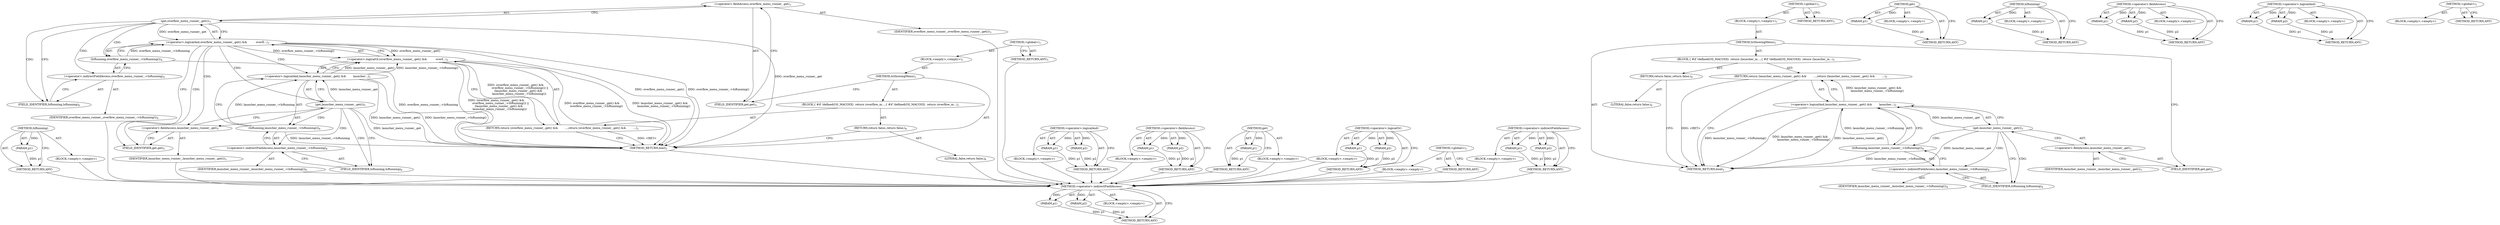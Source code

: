 digraph "&lt;global&gt;" {
vulnerable_68 [label=<(METHOD,IsRunning)>];
vulnerable_69 [label=<(PARAM,p1)>];
vulnerable_70 [label=<(BLOCK,&lt;empty&gt;,&lt;empty&gt;)>];
vulnerable_71 [label=<(METHOD_RETURN,ANY)>];
vulnerable_6 [label=<(METHOD,&lt;global&gt;)<SUB>1</SUB>>];
vulnerable_7 [label=<(BLOCK,&lt;empty&gt;,&lt;empty&gt;)<SUB>1</SUB>>];
vulnerable_8 [label=<(METHOD,IsShowingMenu)<SUB>1</SUB>>];
vulnerable_9 [label=<(BLOCK,{
 #if !defined(OS_MACOSX)
  return (overflow_m...,{
 #if !defined(OS_MACOSX)
  return (overflow_m...)<SUB>1</SUB>>];
vulnerable_10 [label=<(RETURN,return (overflow_menu_runner_.get() &amp;&amp;
        ...,return (overflow_menu_runner_.get() &amp;&amp;
        ...)<SUB>3</SUB>>];
vulnerable_11 [label=<(&lt;operator&gt;.logicalOr,(overflow_menu_runner_.get() &amp;&amp;
          overf...)<SUB>3</SUB>>];
vulnerable_12 [label=<(&lt;operator&gt;.logicalAnd,overflow_menu_runner_.get() &amp;&amp;
          overfl...)<SUB>3</SUB>>];
vulnerable_13 [label=<(get,overflow_menu_runner_.get())<SUB>3</SUB>>];
vulnerable_14 [label=<(&lt;operator&gt;.fieldAccess,overflow_menu_runner_.get)<SUB>3</SUB>>];
vulnerable_15 [label=<(IDENTIFIER,overflow_menu_runner_,overflow_menu_runner_.get())<SUB>3</SUB>>];
vulnerable_16 [label=<(FIELD_IDENTIFIER,get,get)<SUB>3</SUB>>];
vulnerable_17 [label=<(IsRunning,overflow_menu_runner_-&gt;IsRunning())<SUB>4</SUB>>];
vulnerable_18 [label=<(&lt;operator&gt;.indirectFieldAccess,overflow_menu_runner_-&gt;IsRunning)<SUB>4</SUB>>];
vulnerable_19 [label=<(IDENTIFIER,overflow_menu_runner_,overflow_menu_runner_-&gt;IsRunning())<SUB>4</SUB>>];
vulnerable_20 [label=<(FIELD_IDENTIFIER,IsRunning,IsRunning)<SUB>4</SUB>>];
vulnerable_21 [label=<(&lt;operator&gt;.logicalAnd,launcher_menu_runner_.get() &amp;&amp;
        launcher...)<SUB>5</SUB>>];
vulnerable_22 [label=<(get,launcher_menu_runner_.get())<SUB>5</SUB>>];
vulnerable_23 [label=<(&lt;operator&gt;.fieldAccess,launcher_menu_runner_.get)<SUB>5</SUB>>];
vulnerable_24 [label=<(IDENTIFIER,launcher_menu_runner_,launcher_menu_runner_.get())<SUB>5</SUB>>];
vulnerable_25 [label=<(FIELD_IDENTIFIER,get,get)<SUB>5</SUB>>];
vulnerable_26 [label=<(IsRunning,launcher_menu_runner_-&gt;IsRunning())<SUB>6</SUB>>];
vulnerable_27 [label=<(&lt;operator&gt;.indirectFieldAccess,launcher_menu_runner_-&gt;IsRunning)<SUB>6</SUB>>];
vulnerable_28 [label=<(IDENTIFIER,launcher_menu_runner_,launcher_menu_runner_-&gt;IsRunning())<SUB>6</SUB>>];
vulnerable_29 [label=<(FIELD_IDENTIFIER,IsRunning,IsRunning)<SUB>6</SUB>>];
vulnerable_30 [label=<(RETURN,return false;,return false;)<SUB>8</SUB>>];
vulnerable_31 [label=<(LITERAL,false,return false;)<SUB>8</SUB>>];
vulnerable_32 [label=<(METHOD_RETURN,bool)<SUB>1</SUB>>];
vulnerable_34 [label=<(METHOD_RETURN,ANY)<SUB>1</SUB>>];
vulnerable_54 [label=<(METHOD,&lt;operator&gt;.logicalAnd)>];
vulnerable_55 [label=<(PARAM,p1)>];
vulnerable_56 [label=<(PARAM,p2)>];
vulnerable_57 [label=<(BLOCK,&lt;empty&gt;,&lt;empty&gt;)>];
vulnerable_58 [label=<(METHOD_RETURN,ANY)>];
vulnerable_63 [label=<(METHOD,&lt;operator&gt;.fieldAccess)>];
vulnerable_64 [label=<(PARAM,p1)>];
vulnerable_65 [label=<(PARAM,p2)>];
vulnerable_66 [label=<(BLOCK,&lt;empty&gt;,&lt;empty&gt;)>];
vulnerable_67 [label=<(METHOD_RETURN,ANY)>];
vulnerable_59 [label=<(METHOD,get)>];
vulnerable_60 [label=<(PARAM,p1)>];
vulnerable_61 [label=<(BLOCK,&lt;empty&gt;,&lt;empty&gt;)>];
vulnerable_62 [label=<(METHOD_RETURN,ANY)>];
vulnerable_49 [label=<(METHOD,&lt;operator&gt;.logicalOr)>];
vulnerable_50 [label=<(PARAM,p1)>];
vulnerable_51 [label=<(PARAM,p2)>];
vulnerable_52 [label=<(BLOCK,&lt;empty&gt;,&lt;empty&gt;)>];
vulnerable_53 [label=<(METHOD_RETURN,ANY)>];
vulnerable_43 [label=<(METHOD,&lt;global&gt;)<SUB>1</SUB>>];
vulnerable_44 [label=<(BLOCK,&lt;empty&gt;,&lt;empty&gt;)>];
vulnerable_45 [label=<(METHOD_RETURN,ANY)>];
vulnerable_72 [label=<(METHOD,&lt;operator&gt;.indirectFieldAccess)>];
vulnerable_73 [label=<(PARAM,p1)>];
vulnerable_74 [label=<(PARAM,p2)>];
vulnerable_75 [label=<(BLOCK,&lt;empty&gt;,&lt;empty&gt;)>];
vulnerable_76 [label=<(METHOD_RETURN,ANY)>];
fixed_57 [label=<(METHOD,&lt;operator&gt;.indirectFieldAccess)>];
fixed_58 [label=<(PARAM,p1)>];
fixed_59 [label=<(PARAM,p2)>];
fixed_60 [label=<(BLOCK,&lt;empty&gt;,&lt;empty&gt;)>];
fixed_61 [label=<(METHOD_RETURN,ANY)>];
fixed_6 [label=<(METHOD,&lt;global&gt;)<SUB>1</SUB>>];
fixed_7 [label=<(BLOCK,&lt;empty&gt;,&lt;empty&gt;)<SUB>1</SUB>>];
fixed_8 [label=<(METHOD,IsShowingMenu)<SUB>1</SUB>>];
fixed_9 [label=<(BLOCK,{
 #if !defined(OS_MACOSX)
  return (launcher_m...,{
 #if !defined(OS_MACOSX)
  return (launcher_m...)<SUB>1</SUB>>];
fixed_10 [label=<(RETURN,return (launcher_menu_runner_.get() &amp;&amp;
        ...,return (launcher_menu_runner_.get() &amp;&amp;
        ...)<SUB>3</SUB>>];
fixed_11 [label=<(&lt;operator&gt;.logicalAnd,launcher_menu_runner_.get() &amp;&amp;
        launcher...)<SUB>3</SUB>>];
fixed_12 [label=<(get,launcher_menu_runner_.get())<SUB>3</SUB>>];
fixed_13 [label=<(&lt;operator&gt;.fieldAccess,launcher_menu_runner_.get)<SUB>3</SUB>>];
fixed_14 [label=<(IDENTIFIER,launcher_menu_runner_,launcher_menu_runner_.get())<SUB>3</SUB>>];
fixed_15 [label=<(FIELD_IDENTIFIER,get,get)<SUB>3</SUB>>];
fixed_16 [label=<(IsRunning,launcher_menu_runner_-&gt;IsRunning())<SUB>4</SUB>>];
fixed_17 [label=<(&lt;operator&gt;.indirectFieldAccess,launcher_menu_runner_-&gt;IsRunning)<SUB>4</SUB>>];
fixed_18 [label=<(IDENTIFIER,launcher_menu_runner_,launcher_menu_runner_-&gt;IsRunning())<SUB>4</SUB>>];
fixed_19 [label=<(FIELD_IDENTIFIER,IsRunning,IsRunning)<SUB>4</SUB>>];
fixed_20 [label=<(RETURN,return false;,return false;)<SUB>6</SUB>>];
fixed_21 [label=<(LITERAL,false,return false;)<SUB>6</SUB>>];
fixed_22 [label=<(METHOD_RETURN,bool)<SUB>1</SUB>>];
fixed_24 [label=<(METHOD_RETURN,ANY)<SUB>1</SUB>>];
fixed_44 [label=<(METHOD,get)>];
fixed_45 [label=<(PARAM,p1)>];
fixed_46 [label=<(BLOCK,&lt;empty&gt;,&lt;empty&gt;)>];
fixed_47 [label=<(METHOD_RETURN,ANY)>];
fixed_53 [label=<(METHOD,IsRunning)>];
fixed_54 [label=<(PARAM,p1)>];
fixed_55 [label=<(BLOCK,&lt;empty&gt;,&lt;empty&gt;)>];
fixed_56 [label=<(METHOD_RETURN,ANY)>];
fixed_48 [label=<(METHOD,&lt;operator&gt;.fieldAccess)>];
fixed_49 [label=<(PARAM,p1)>];
fixed_50 [label=<(PARAM,p2)>];
fixed_51 [label=<(BLOCK,&lt;empty&gt;,&lt;empty&gt;)>];
fixed_52 [label=<(METHOD_RETURN,ANY)>];
fixed_39 [label=<(METHOD,&lt;operator&gt;.logicalAnd)>];
fixed_40 [label=<(PARAM,p1)>];
fixed_41 [label=<(PARAM,p2)>];
fixed_42 [label=<(BLOCK,&lt;empty&gt;,&lt;empty&gt;)>];
fixed_43 [label=<(METHOD_RETURN,ANY)>];
fixed_33 [label=<(METHOD,&lt;global&gt;)<SUB>1</SUB>>];
fixed_34 [label=<(BLOCK,&lt;empty&gt;,&lt;empty&gt;)>];
fixed_35 [label=<(METHOD_RETURN,ANY)>];
vulnerable_68 -> vulnerable_69  [key=0, label="AST: "];
vulnerable_68 -> vulnerable_69  [key=1, label="DDG: "];
vulnerable_68 -> vulnerable_70  [key=0, label="AST: "];
vulnerable_68 -> vulnerable_71  [key=0, label="AST: "];
vulnerable_68 -> vulnerable_71  [key=1, label="CFG: "];
vulnerable_69 -> vulnerable_71  [key=0, label="DDG: p1"];
vulnerable_70 -> fixed_57  [key=0];
vulnerable_71 -> fixed_57  [key=0];
vulnerable_6 -> vulnerable_7  [key=0, label="AST: "];
vulnerable_6 -> vulnerable_34  [key=0, label="AST: "];
vulnerable_6 -> vulnerable_34  [key=1, label="CFG: "];
vulnerable_7 -> vulnerable_8  [key=0, label="AST: "];
vulnerable_8 -> vulnerable_9  [key=0, label="AST: "];
vulnerable_8 -> vulnerable_32  [key=0, label="AST: "];
vulnerable_8 -> vulnerable_16  [key=0, label="CFG: "];
vulnerable_9 -> vulnerable_10  [key=0, label="AST: "];
vulnerable_9 -> vulnerable_30  [key=0, label="AST: "];
vulnerable_10 -> vulnerable_11  [key=0, label="AST: "];
vulnerable_10 -> vulnerable_32  [key=0, label="CFG: "];
vulnerable_10 -> vulnerable_32  [key=1, label="DDG: &lt;RET&gt;"];
vulnerable_11 -> vulnerable_12  [key=0, label="AST: "];
vulnerable_11 -> vulnerable_21  [key=0, label="AST: "];
vulnerable_11 -> vulnerable_10  [key=0, label="CFG: "];
vulnerable_11 -> vulnerable_10  [key=1, label="DDG: (overflow_menu_runner_.get() &amp;&amp;
          overflow_menu_runner_-&gt;IsRunning()) ||
      (launcher_menu_runner_.get() &amp;&amp;
        launcher_menu_runner_-&gt;IsRunning())"];
vulnerable_11 -> vulnerable_32  [key=0, label="DDG: overflow_menu_runner_.get() &amp;&amp;
          overflow_menu_runner_-&gt;IsRunning()"];
vulnerable_11 -> vulnerable_32  [key=1, label="DDG: launcher_menu_runner_.get() &amp;&amp;
        launcher_menu_runner_-&gt;IsRunning()"];
vulnerable_11 -> vulnerable_32  [key=2, label="DDG: (overflow_menu_runner_.get() &amp;&amp;
          overflow_menu_runner_-&gt;IsRunning()) ||
      (launcher_menu_runner_.get() &amp;&amp;
        launcher_menu_runner_-&gt;IsRunning())"];
vulnerable_12 -> vulnerable_13  [key=0, label="AST: "];
vulnerable_12 -> vulnerable_17  [key=0, label="AST: "];
vulnerable_12 -> vulnerable_11  [key=0, label="CFG: "];
vulnerable_12 -> vulnerable_11  [key=1, label="DDG: overflow_menu_runner_.get()"];
vulnerable_12 -> vulnerable_11  [key=2, label="DDG: overflow_menu_runner_-&gt;IsRunning()"];
vulnerable_12 -> vulnerable_25  [key=0, label="CFG: "];
vulnerable_12 -> vulnerable_25  [key=1, label="CDG: "];
vulnerable_12 -> vulnerable_32  [key=0, label="DDG: overflow_menu_runner_.get()"];
vulnerable_12 -> vulnerable_32  [key=1, label="DDG: overflow_menu_runner_-&gt;IsRunning()"];
vulnerable_12 -> vulnerable_21  [key=0, label="CDG: "];
vulnerable_12 -> vulnerable_23  [key=0, label="CDG: "];
vulnerable_12 -> vulnerable_22  [key=0, label="CDG: "];
vulnerable_13 -> vulnerable_14  [key=0, label="AST: "];
vulnerable_13 -> vulnerable_12  [key=0, label="CFG: "];
vulnerable_13 -> vulnerable_12  [key=1, label="DDG: overflow_menu_runner_.get"];
vulnerable_13 -> vulnerable_20  [key=0, label="CFG: "];
vulnerable_13 -> vulnerable_20  [key=1, label="CDG: "];
vulnerable_13 -> vulnerable_32  [key=0, label="DDG: overflow_menu_runner_.get"];
vulnerable_13 -> vulnerable_17  [key=0, label="CDG: "];
vulnerable_13 -> vulnerable_18  [key=0, label="CDG: "];
vulnerable_14 -> vulnerable_15  [key=0, label="AST: "];
vulnerable_14 -> vulnerable_16  [key=0, label="AST: "];
vulnerable_14 -> vulnerable_13  [key=0, label="CFG: "];
vulnerable_15 -> fixed_57  [key=0];
vulnerable_16 -> vulnerable_14  [key=0, label="CFG: "];
vulnerable_17 -> vulnerable_18  [key=0, label="AST: "];
vulnerable_17 -> vulnerable_12  [key=0, label="CFG: "];
vulnerable_17 -> vulnerable_12  [key=1, label="DDG: overflow_menu_runner_-&gt;IsRunning"];
vulnerable_17 -> vulnerable_32  [key=0, label="DDG: overflow_menu_runner_-&gt;IsRunning"];
vulnerable_18 -> vulnerable_19  [key=0, label="AST: "];
vulnerable_18 -> vulnerable_20  [key=0, label="AST: "];
vulnerable_18 -> vulnerable_17  [key=0, label="CFG: "];
vulnerable_19 -> fixed_57  [key=0];
vulnerable_20 -> vulnerable_18  [key=0, label="CFG: "];
vulnerable_21 -> vulnerable_22  [key=0, label="AST: "];
vulnerable_21 -> vulnerable_26  [key=0, label="AST: "];
vulnerable_21 -> vulnerable_11  [key=0, label="CFG: "];
vulnerable_21 -> vulnerable_11  [key=1, label="DDG: launcher_menu_runner_.get()"];
vulnerable_21 -> vulnerable_11  [key=2, label="DDG: launcher_menu_runner_-&gt;IsRunning()"];
vulnerable_21 -> vulnerable_32  [key=0, label="DDG: launcher_menu_runner_.get()"];
vulnerable_21 -> vulnerable_32  [key=1, label="DDG: launcher_menu_runner_-&gt;IsRunning()"];
vulnerable_22 -> vulnerable_23  [key=0, label="AST: "];
vulnerable_22 -> vulnerable_21  [key=0, label="CFG: "];
vulnerable_22 -> vulnerable_21  [key=1, label="DDG: launcher_menu_runner_.get"];
vulnerable_22 -> vulnerable_29  [key=0, label="CFG: "];
vulnerable_22 -> vulnerable_29  [key=1, label="CDG: "];
vulnerable_22 -> vulnerable_32  [key=0, label="DDG: launcher_menu_runner_.get"];
vulnerable_22 -> vulnerable_26  [key=0, label="CDG: "];
vulnerable_22 -> vulnerable_27  [key=0, label="CDG: "];
vulnerable_23 -> vulnerable_24  [key=0, label="AST: "];
vulnerable_23 -> vulnerable_25  [key=0, label="AST: "];
vulnerable_23 -> vulnerable_22  [key=0, label="CFG: "];
vulnerable_24 -> fixed_57  [key=0];
vulnerable_25 -> vulnerable_23  [key=0, label="CFG: "];
vulnerable_26 -> vulnerable_27  [key=0, label="AST: "];
vulnerable_26 -> vulnerable_21  [key=0, label="CFG: "];
vulnerable_26 -> vulnerable_21  [key=1, label="DDG: launcher_menu_runner_-&gt;IsRunning"];
vulnerable_26 -> vulnerable_32  [key=0, label="DDG: launcher_menu_runner_-&gt;IsRunning"];
vulnerable_27 -> vulnerable_28  [key=0, label="AST: "];
vulnerable_27 -> vulnerable_29  [key=0, label="AST: "];
vulnerable_27 -> vulnerable_26  [key=0, label="CFG: "];
vulnerable_28 -> fixed_57  [key=0];
vulnerable_29 -> vulnerable_27  [key=0, label="CFG: "];
vulnerable_30 -> vulnerable_31  [key=0, label="AST: "];
vulnerable_30 -> vulnerable_32  [key=0, label="CFG: "];
vulnerable_31 -> fixed_57  [key=0];
vulnerable_32 -> fixed_57  [key=0];
vulnerable_34 -> fixed_57  [key=0];
vulnerable_54 -> vulnerable_55  [key=0, label="AST: "];
vulnerable_54 -> vulnerable_55  [key=1, label="DDG: "];
vulnerable_54 -> vulnerable_57  [key=0, label="AST: "];
vulnerable_54 -> vulnerable_56  [key=0, label="AST: "];
vulnerable_54 -> vulnerable_56  [key=1, label="DDG: "];
vulnerable_54 -> vulnerable_58  [key=0, label="AST: "];
vulnerable_54 -> vulnerable_58  [key=1, label="CFG: "];
vulnerable_55 -> vulnerable_58  [key=0, label="DDG: p1"];
vulnerable_56 -> vulnerable_58  [key=0, label="DDG: p2"];
vulnerable_57 -> fixed_57  [key=0];
vulnerable_58 -> fixed_57  [key=0];
vulnerable_63 -> vulnerable_64  [key=0, label="AST: "];
vulnerable_63 -> vulnerable_64  [key=1, label="DDG: "];
vulnerable_63 -> vulnerable_66  [key=0, label="AST: "];
vulnerable_63 -> vulnerable_65  [key=0, label="AST: "];
vulnerable_63 -> vulnerable_65  [key=1, label="DDG: "];
vulnerable_63 -> vulnerable_67  [key=0, label="AST: "];
vulnerable_63 -> vulnerable_67  [key=1, label="CFG: "];
vulnerable_64 -> vulnerable_67  [key=0, label="DDG: p1"];
vulnerable_65 -> vulnerable_67  [key=0, label="DDG: p2"];
vulnerable_66 -> fixed_57  [key=0];
vulnerable_67 -> fixed_57  [key=0];
vulnerable_59 -> vulnerable_60  [key=0, label="AST: "];
vulnerable_59 -> vulnerable_60  [key=1, label="DDG: "];
vulnerable_59 -> vulnerable_61  [key=0, label="AST: "];
vulnerable_59 -> vulnerable_62  [key=0, label="AST: "];
vulnerable_59 -> vulnerable_62  [key=1, label="CFG: "];
vulnerable_60 -> vulnerable_62  [key=0, label="DDG: p1"];
vulnerable_61 -> fixed_57  [key=0];
vulnerable_62 -> fixed_57  [key=0];
vulnerable_49 -> vulnerable_50  [key=0, label="AST: "];
vulnerable_49 -> vulnerable_50  [key=1, label="DDG: "];
vulnerable_49 -> vulnerable_52  [key=0, label="AST: "];
vulnerable_49 -> vulnerable_51  [key=0, label="AST: "];
vulnerable_49 -> vulnerable_51  [key=1, label="DDG: "];
vulnerable_49 -> vulnerable_53  [key=0, label="AST: "];
vulnerable_49 -> vulnerable_53  [key=1, label="CFG: "];
vulnerable_50 -> vulnerable_53  [key=0, label="DDG: p1"];
vulnerable_51 -> vulnerable_53  [key=0, label="DDG: p2"];
vulnerable_52 -> fixed_57  [key=0];
vulnerable_53 -> fixed_57  [key=0];
vulnerable_43 -> vulnerable_44  [key=0, label="AST: "];
vulnerable_43 -> vulnerable_45  [key=0, label="AST: "];
vulnerable_43 -> vulnerable_45  [key=1, label="CFG: "];
vulnerable_44 -> fixed_57  [key=0];
vulnerable_45 -> fixed_57  [key=0];
vulnerable_72 -> vulnerable_73  [key=0, label="AST: "];
vulnerable_72 -> vulnerable_73  [key=1, label="DDG: "];
vulnerable_72 -> vulnerable_75  [key=0, label="AST: "];
vulnerable_72 -> vulnerable_74  [key=0, label="AST: "];
vulnerable_72 -> vulnerable_74  [key=1, label="DDG: "];
vulnerable_72 -> vulnerable_76  [key=0, label="AST: "];
vulnerable_72 -> vulnerable_76  [key=1, label="CFG: "];
vulnerable_73 -> vulnerable_76  [key=0, label="DDG: p1"];
vulnerable_74 -> vulnerable_76  [key=0, label="DDG: p2"];
vulnerable_75 -> fixed_57  [key=0];
vulnerable_76 -> fixed_57  [key=0];
fixed_57 -> fixed_58  [key=0, label="AST: "];
fixed_57 -> fixed_58  [key=1, label="DDG: "];
fixed_57 -> fixed_60  [key=0, label="AST: "];
fixed_57 -> fixed_59  [key=0, label="AST: "];
fixed_57 -> fixed_59  [key=1, label="DDG: "];
fixed_57 -> fixed_61  [key=0, label="AST: "];
fixed_57 -> fixed_61  [key=1, label="CFG: "];
fixed_58 -> fixed_61  [key=0, label="DDG: p1"];
fixed_59 -> fixed_61  [key=0, label="DDG: p2"];
fixed_6 -> fixed_7  [key=0, label="AST: "];
fixed_6 -> fixed_24  [key=0, label="AST: "];
fixed_6 -> fixed_24  [key=1, label="CFG: "];
fixed_7 -> fixed_8  [key=0, label="AST: "];
fixed_8 -> fixed_9  [key=0, label="AST: "];
fixed_8 -> fixed_22  [key=0, label="AST: "];
fixed_8 -> fixed_15  [key=0, label="CFG: "];
fixed_9 -> fixed_10  [key=0, label="AST: "];
fixed_9 -> fixed_20  [key=0, label="AST: "];
fixed_10 -> fixed_11  [key=0, label="AST: "];
fixed_10 -> fixed_22  [key=0, label="CFG: "];
fixed_10 -> fixed_22  [key=1, label="DDG: &lt;RET&gt;"];
fixed_11 -> fixed_12  [key=0, label="AST: "];
fixed_11 -> fixed_16  [key=0, label="AST: "];
fixed_11 -> fixed_10  [key=0, label="CFG: "];
fixed_11 -> fixed_10  [key=1, label="DDG: launcher_menu_runner_.get() &amp;&amp;
        launcher_menu_runner_-&gt;IsRunning()"];
fixed_11 -> fixed_22  [key=0, label="DDG: launcher_menu_runner_.get()"];
fixed_11 -> fixed_22  [key=1, label="DDG: launcher_menu_runner_-&gt;IsRunning()"];
fixed_11 -> fixed_22  [key=2, label="DDG: launcher_menu_runner_.get() &amp;&amp;
        launcher_menu_runner_-&gt;IsRunning()"];
fixed_12 -> fixed_13  [key=0, label="AST: "];
fixed_12 -> fixed_11  [key=0, label="CFG: "];
fixed_12 -> fixed_11  [key=1, label="DDG: launcher_menu_runner_.get"];
fixed_12 -> fixed_19  [key=0, label="CFG: "];
fixed_12 -> fixed_19  [key=1, label="CDG: "];
fixed_12 -> fixed_22  [key=0, label="DDG: launcher_menu_runner_.get"];
fixed_12 -> fixed_16  [key=0, label="CDG: "];
fixed_12 -> fixed_17  [key=0, label="CDG: "];
fixed_13 -> fixed_14  [key=0, label="AST: "];
fixed_13 -> fixed_15  [key=0, label="AST: "];
fixed_13 -> fixed_12  [key=0, label="CFG: "];
fixed_15 -> fixed_13  [key=0, label="CFG: "];
fixed_16 -> fixed_17  [key=0, label="AST: "];
fixed_16 -> fixed_11  [key=0, label="CFG: "];
fixed_16 -> fixed_11  [key=1, label="DDG: launcher_menu_runner_-&gt;IsRunning"];
fixed_16 -> fixed_22  [key=0, label="DDG: launcher_menu_runner_-&gt;IsRunning"];
fixed_17 -> fixed_18  [key=0, label="AST: "];
fixed_17 -> fixed_19  [key=0, label="AST: "];
fixed_17 -> fixed_16  [key=0, label="CFG: "];
fixed_19 -> fixed_17  [key=0, label="CFG: "];
fixed_20 -> fixed_21  [key=0, label="AST: "];
fixed_20 -> fixed_22  [key=0, label="CFG: "];
fixed_44 -> fixed_45  [key=0, label="AST: "];
fixed_44 -> fixed_45  [key=1, label="DDG: "];
fixed_44 -> fixed_46  [key=0, label="AST: "];
fixed_44 -> fixed_47  [key=0, label="AST: "];
fixed_44 -> fixed_47  [key=1, label="CFG: "];
fixed_45 -> fixed_47  [key=0, label="DDG: p1"];
fixed_53 -> fixed_54  [key=0, label="AST: "];
fixed_53 -> fixed_54  [key=1, label="DDG: "];
fixed_53 -> fixed_55  [key=0, label="AST: "];
fixed_53 -> fixed_56  [key=0, label="AST: "];
fixed_53 -> fixed_56  [key=1, label="CFG: "];
fixed_54 -> fixed_56  [key=0, label="DDG: p1"];
fixed_48 -> fixed_49  [key=0, label="AST: "];
fixed_48 -> fixed_49  [key=1, label="DDG: "];
fixed_48 -> fixed_51  [key=0, label="AST: "];
fixed_48 -> fixed_50  [key=0, label="AST: "];
fixed_48 -> fixed_50  [key=1, label="DDG: "];
fixed_48 -> fixed_52  [key=0, label="AST: "];
fixed_48 -> fixed_52  [key=1, label="CFG: "];
fixed_49 -> fixed_52  [key=0, label="DDG: p1"];
fixed_50 -> fixed_52  [key=0, label="DDG: p2"];
fixed_39 -> fixed_40  [key=0, label="AST: "];
fixed_39 -> fixed_40  [key=1, label="DDG: "];
fixed_39 -> fixed_42  [key=0, label="AST: "];
fixed_39 -> fixed_41  [key=0, label="AST: "];
fixed_39 -> fixed_41  [key=1, label="DDG: "];
fixed_39 -> fixed_43  [key=0, label="AST: "];
fixed_39 -> fixed_43  [key=1, label="CFG: "];
fixed_40 -> fixed_43  [key=0, label="DDG: p1"];
fixed_41 -> fixed_43  [key=0, label="DDG: p2"];
fixed_33 -> fixed_34  [key=0, label="AST: "];
fixed_33 -> fixed_35  [key=0, label="AST: "];
fixed_33 -> fixed_35  [key=1, label="CFG: "];
}
